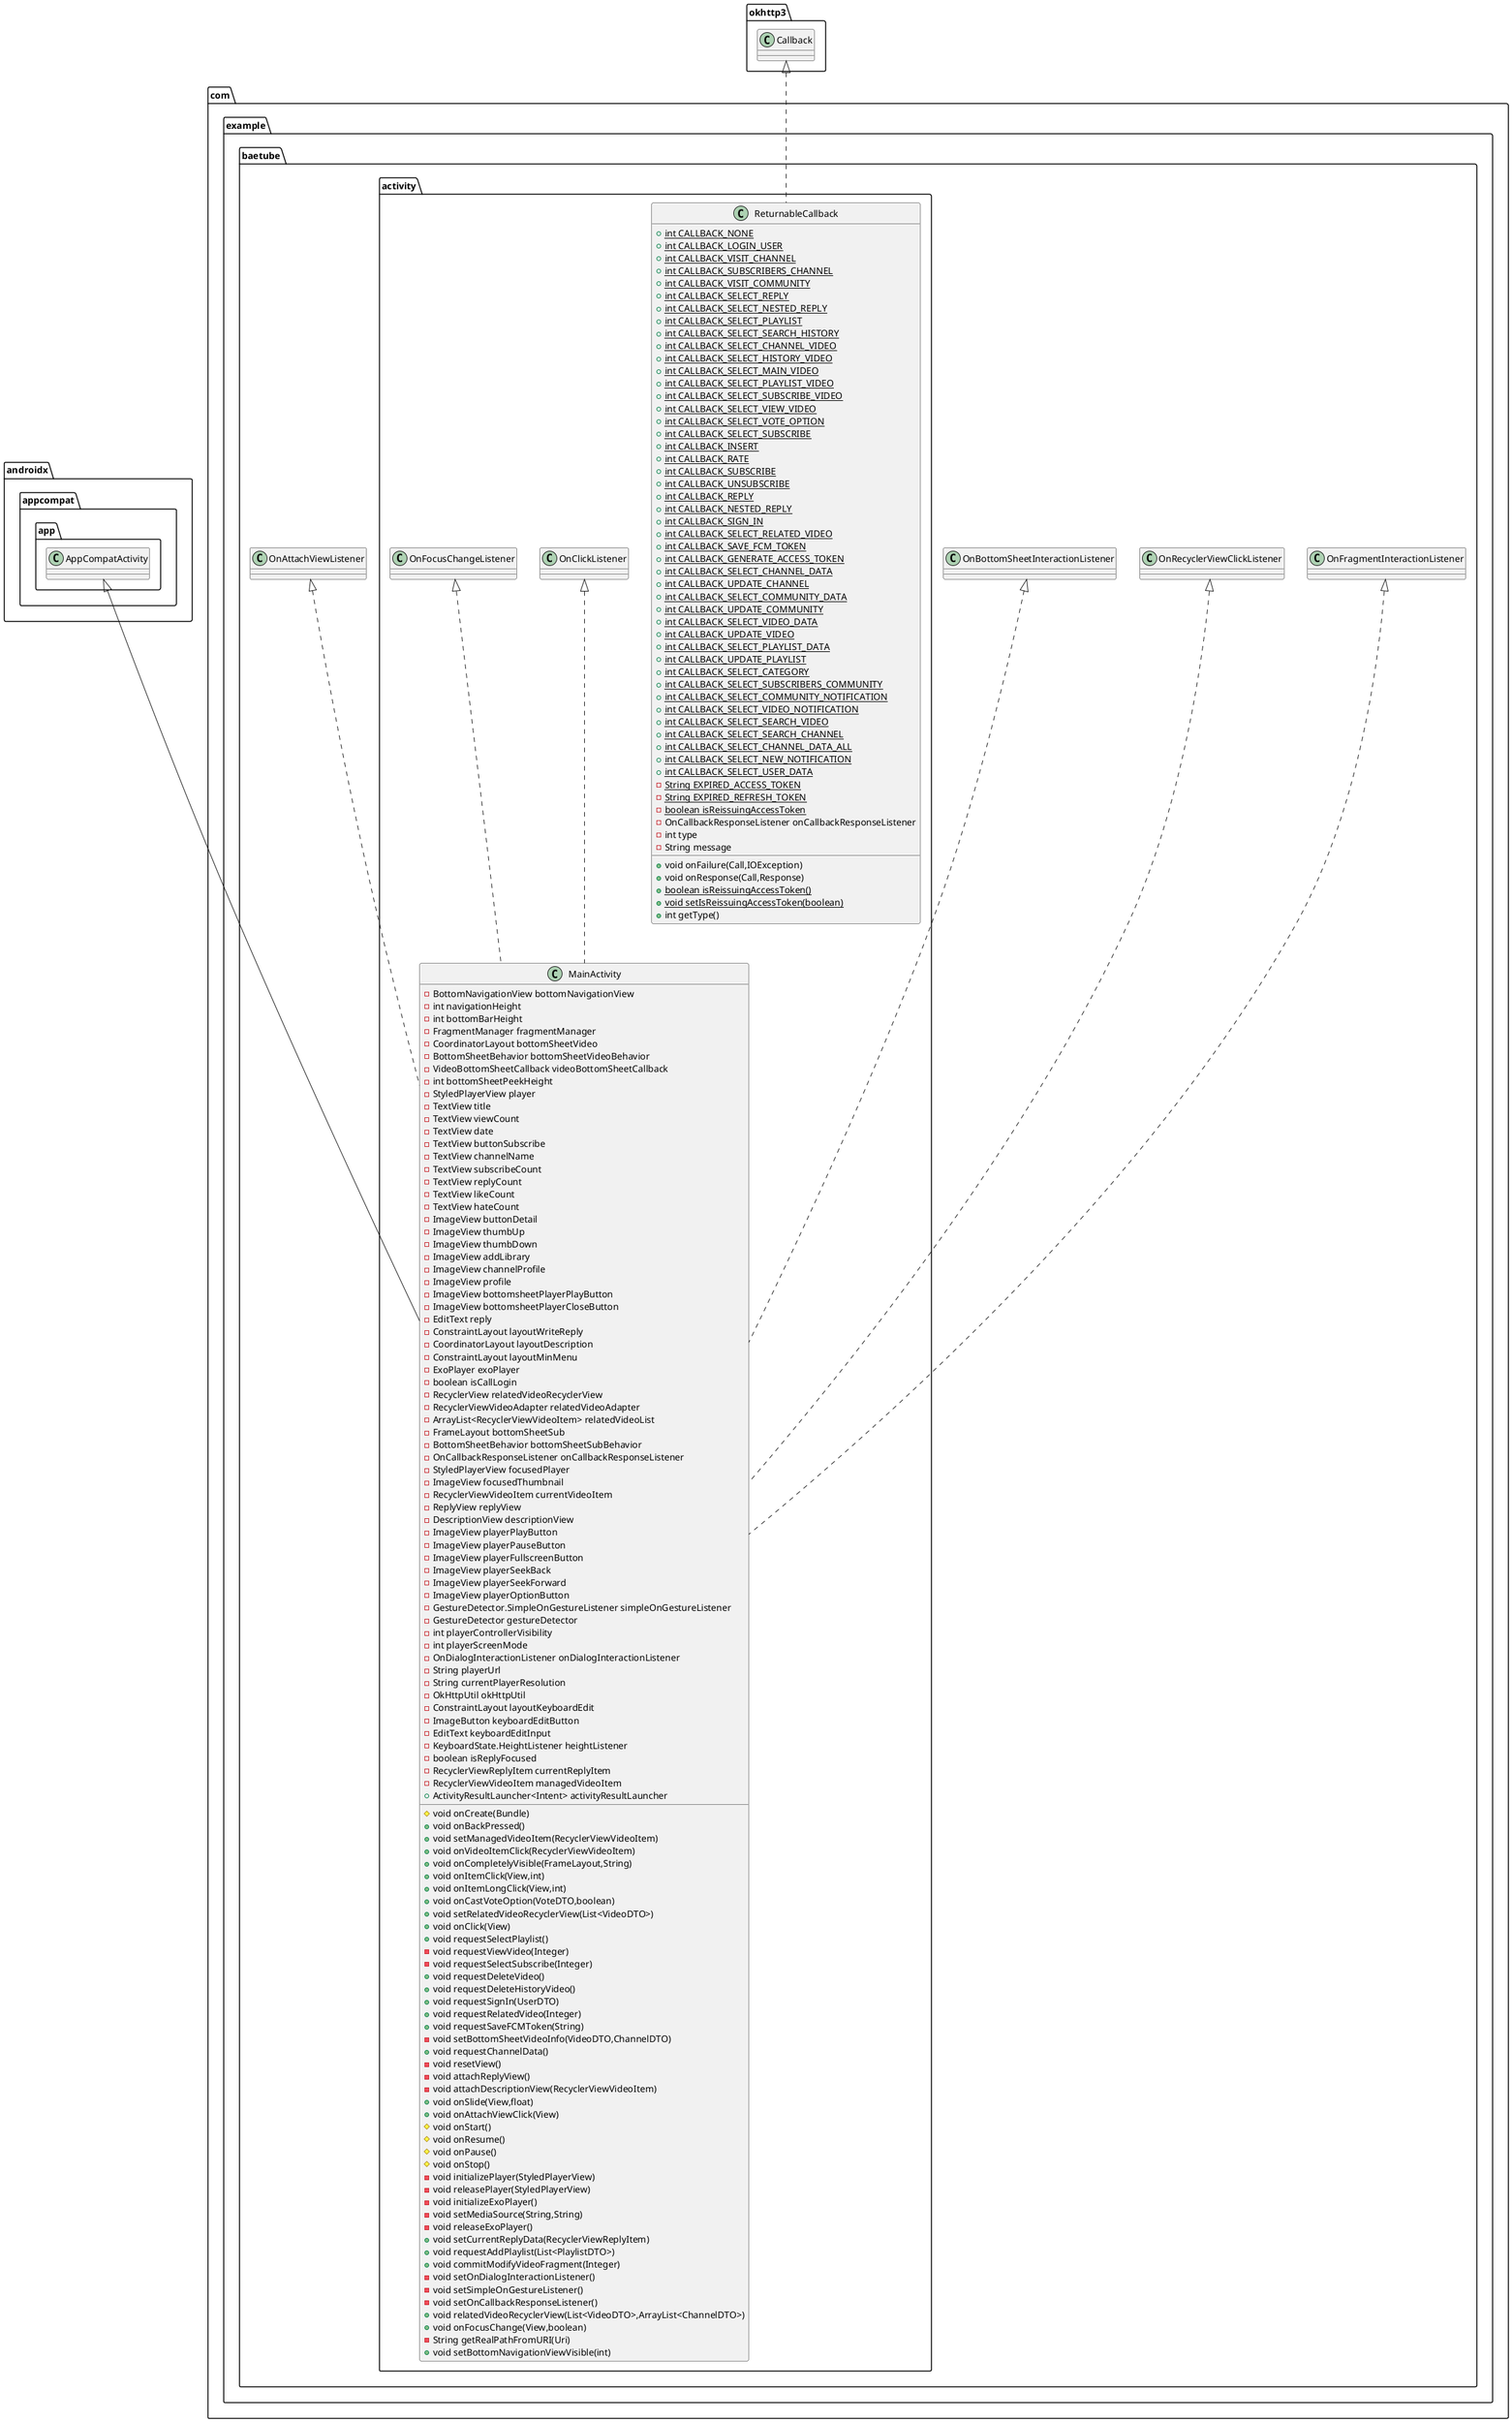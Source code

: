 @startuml
class com.example.baetube.activity.ReturnableCallback {
+ {static} int CALLBACK_NONE
+ {static} int CALLBACK_LOGIN_USER
+ {static} int CALLBACK_VISIT_CHANNEL
+ {static} int CALLBACK_SUBSCRIBERS_CHANNEL
+ {static} int CALLBACK_VISIT_COMMUNITY
+ {static} int CALLBACK_SELECT_REPLY
+ {static} int CALLBACK_SELECT_NESTED_REPLY
+ {static} int CALLBACK_SELECT_PLAYLIST
+ {static} int CALLBACK_SELECT_SEARCH_HISTORY
+ {static} int CALLBACK_SELECT_CHANNEL_VIDEO
+ {static} int CALLBACK_SELECT_HISTORY_VIDEO
+ {static} int CALLBACK_SELECT_MAIN_VIDEO
+ {static} int CALLBACK_SELECT_PLAYLIST_VIDEO
+ {static} int CALLBACK_SELECT_SUBSCRIBE_VIDEO
+ {static} int CALLBACK_SELECT_VIEW_VIDEO
+ {static} int CALLBACK_SELECT_VOTE_OPTION
+ {static} int CALLBACK_SELECT_SUBSCRIBE
+ {static} int CALLBACK_INSERT
+ {static} int CALLBACK_RATE
+ {static} int CALLBACK_SUBSCRIBE
+ {static} int CALLBACK_UNSUBSCRIBE
+ {static} int CALLBACK_REPLY
+ {static} int CALLBACK_NESTED_REPLY
+ {static} int CALLBACK_SIGN_IN
+ {static} int CALLBACK_SELECT_RELATED_VIDEO
+ {static} int CALLBACK_SAVE_FCM_TOKEN
+ {static} int CALLBACK_GENERATE_ACCESS_TOKEN
+ {static} int CALLBACK_SELECT_CHANNEL_DATA
+ {static} int CALLBACK_UPDATE_CHANNEL
+ {static} int CALLBACK_SELECT_COMMUNITY_DATA
+ {static} int CALLBACK_UPDATE_COMMUNITY
+ {static} int CALLBACK_SELECT_VIDEO_DATA
+ {static} int CALLBACK_UPDATE_VIDEO
+ {static} int CALLBACK_SELECT_PLAYLIST_DATA
+ {static} int CALLBACK_UPDATE_PLAYLIST
+ {static} int CALLBACK_SELECT_CATEGORY
+ {static} int CALLBACK_SELECT_SUBSCRIBERS_COMMUNITY
+ {static} int CALLBACK_SELECT_COMMUNITY_NOTIFICATION
+ {static} int CALLBACK_SELECT_VIDEO_NOTIFICATION
+ {static} int CALLBACK_SELECT_SEARCH_VIDEO
+ {static} int CALLBACK_SELECT_SEARCH_CHANNEL
+ {static} int CALLBACK_SELECT_CHANNEL_DATA_ALL
+ {static} int CALLBACK_SELECT_NEW_NOTIFICATION
+ {static} int CALLBACK_SELECT_USER_DATA
- {static} String EXPIRED_ACCESS_TOKEN
- {static} String EXPIRED_REFRESH_TOKEN
- {static} boolean isReissuingAccessToken
- OnCallbackResponseListener onCallbackResponseListener
- int type
- String message
+ void onFailure(Call,IOException)
+ void onResponse(Call,Response)
+ {static} boolean isReissuingAccessToken()
+ {static} void setIsReissuingAccessToken(boolean)
+ int getType()
}
class com.example.baetube.activity.MainActivity {
- BottomNavigationView bottomNavigationView
- int navigationHeight
- int bottomBarHeight
- FragmentManager fragmentManager
- CoordinatorLayout bottomSheetVideo
- BottomSheetBehavior bottomSheetVideoBehavior
- VideoBottomSheetCallback videoBottomSheetCallback
- int bottomSheetPeekHeight
- StyledPlayerView player
- TextView title
- TextView viewCount
- TextView date
- TextView buttonSubscribe
- TextView channelName
- TextView subscribeCount
- TextView replyCount
- TextView likeCount
- TextView hateCount
- ImageView buttonDetail
- ImageView thumbUp
- ImageView thumbDown
- ImageView addLibrary
- ImageView channelProfile
- ImageView profile
- ImageView bottomsheetPlayerPlayButton
- ImageView bottomsheetPlayerCloseButton
- EditText reply
- ConstraintLayout layoutWriteReply
- CoordinatorLayout layoutDescription
- ConstraintLayout layoutMinMenu
- ExoPlayer exoPlayer
- boolean isCallLogin
- RecyclerView relatedVideoRecyclerView
- RecyclerViewVideoAdapter relatedVideoAdapter
- ArrayList<RecyclerViewVideoItem> relatedVideoList
- FrameLayout bottomSheetSub
- BottomSheetBehavior bottomSheetSubBehavior
- OnCallbackResponseListener onCallbackResponseListener
- StyledPlayerView focusedPlayer
- ImageView focusedThumbnail
- RecyclerViewVideoItem currentVideoItem
- ReplyView replyView
- DescriptionView descriptionView
- ImageView playerPlayButton
- ImageView playerPauseButton
- ImageView playerFullscreenButton
- ImageView playerSeekBack
- ImageView playerSeekForward
- ImageView playerOptionButton
- GestureDetector.SimpleOnGestureListener simpleOnGestureListener
- GestureDetector gestureDetector
- int playerControllerVisibility
- int playerScreenMode
- OnDialogInteractionListener onDialogInteractionListener
- String playerUrl
- String currentPlayerResolution
- OkHttpUtil okHttpUtil
- ConstraintLayout layoutKeyboardEdit
- ImageButton keyboardEditButton
- EditText keyboardEditInput
- KeyboardState.HeightListener heightListener
- boolean isReplyFocused
- RecyclerViewReplyItem currentReplyItem
- RecyclerViewVideoItem managedVideoItem
+ ActivityResultLauncher<Intent> activityResultLauncher
# void onCreate(Bundle)
+ void onBackPressed()
+ void setManagedVideoItem(RecyclerViewVideoItem)
+ void onVideoItemClick(RecyclerViewVideoItem)
+ void onCompletelyVisible(FrameLayout,String)
+ void onItemClick(View,int)
+ void onItemLongClick(View,int)
+ void onCastVoteOption(VoteDTO,boolean)
+ void setRelatedVideoRecyclerView(List<VideoDTO>)
+ void onClick(View)
+ void requestSelectPlaylist()
- void requestViewVideo(Integer)
- void requestSelectSubscribe(Integer)
+ void requestDeleteVideo()
+ void requestDeleteHistoryVideo()
+ void requestSignIn(UserDTO)
+ void requestRelatedVideo(Integer)
+ void requestSaveFCMToken(String)
- void setBottomSheetVideoInfo(VideoDTO,ChannelDTO)
+ void requestChannelData()
- void resetView()
- void attachReplyView()
- void attachDescriptionView(RecyclerViewVideoItem)
+ void onSlide(View,float)
+ void onAttachViewClick(View)
# void onStart()
# void onResume()
# void onPause()
# void onStop()
- void initializePlayer(StyledPlayerView)
- void releasePlayer(StyledPlayerView)
- void initializeExoPlayer()
- void setMediaSource(String,String)
- void releaseExoPlayer()
+ void setCurrentReplyData(RecyclerViewReplyItem)
+ void requestAddPlaylist(List<PlaylistDTO>)
+ void commitModifyVideoFragment(Integer)
- void setOnDialogInteractionListener()
- void setSimpleOnGestureListener()
- void setOnCallbackResponseListener()
+ void relatedVideoRecyclerView(List<VideoDTO>,ArrayList<ChannelDTO>)
+ void onFocusChange(View,boolean)
- String getRealPathFromURI(Uri)
+ void setBottomNavigationViewVisible(int)
}


okhttp3.Callback <|.. com.example.baetube.activity.ReturnableCallback
com.example.baetube.OnFragmentInteractionListener <|.. com.example.baetube.activity.MainActivity
com.example.baetube.OnRecyclerViewClickListener <|.. com.example.baetube.activity.MainActivity
com.example.baetube.activity.OnClickListener <|.. com.example.baetube.activity.MainActivity
com.example.baetube.OnBottomSheetInteractionListener <|.. com.example.baetube.activity.MainActivity
com.example.baetube.OnAttachViewListener <|.. com.example.baetube.activity.MainActivity
com.example.baetube.activity.OnFocusChangeListener <|.. com.example.baetube.activity.MainActivity
androidx.appcompat.app.AppCompatActivity <|-- com.example.baetube.activity.MainActivity
@enduml